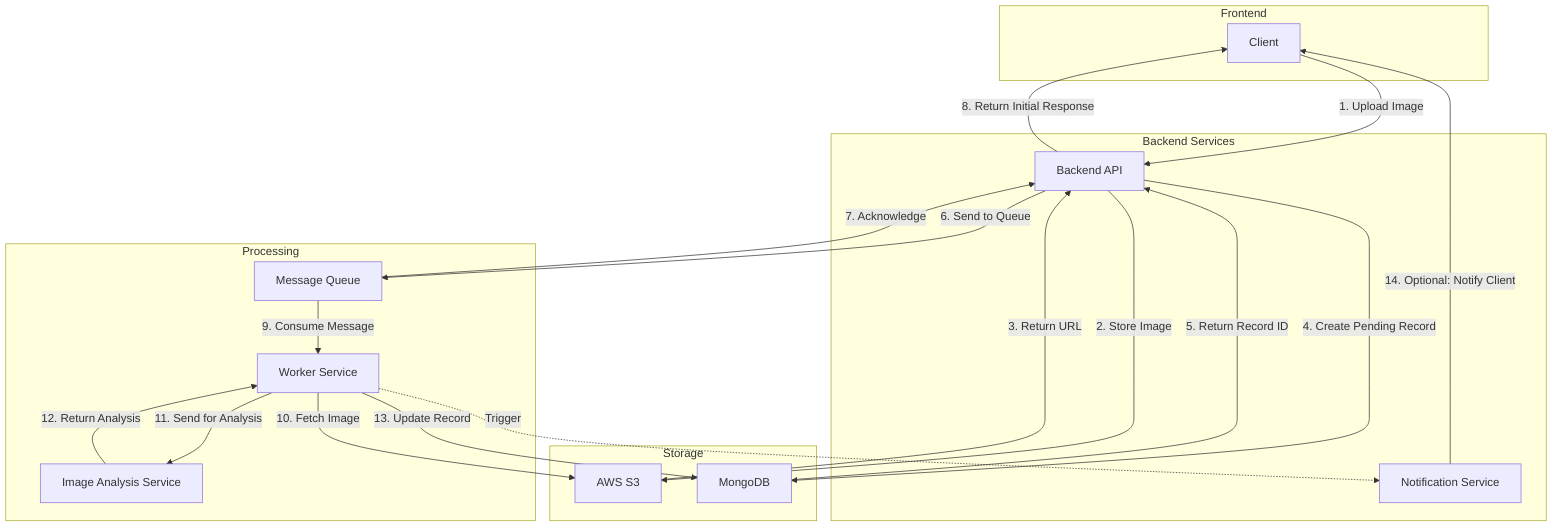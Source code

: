 graph TD
    A[Client] -->|1. Upload Image| B[Backend API]
    
    B -->|2. Store Image| C[AWS S3]
    C -->|3. Return URL| B
    
    B -->|4. Create Pending Record| D[MongoDB]
    D -->|5. Return Record ID| B
    
    B -->|6. Send to Queue| E[Message Queue]
    E -->|7. Acknowledge| B
    
    B -->|8. Return Initial Response| A
    
    E -->|9. Consume Message| F[Worker Service]
    F -->|10. Fetch Image| C
    F -->|11. Send for Analysis| G[Image Analysis Service]
    G -->|12. Return Analysis| F
    
    F -->|13. Update Record| D
    
    H[Notification Service] -->|14. Optional: Notify Client| A
    F -.->|Trigger| H
    
    subgraph "Frontend"
        A
    end
    
    subgraph "Backend Services"
        B
        H
    end
    
    subgraph "Storage"
        C
        D
    end
    
    subgraph "Processing"
        E
        F
        G
    end